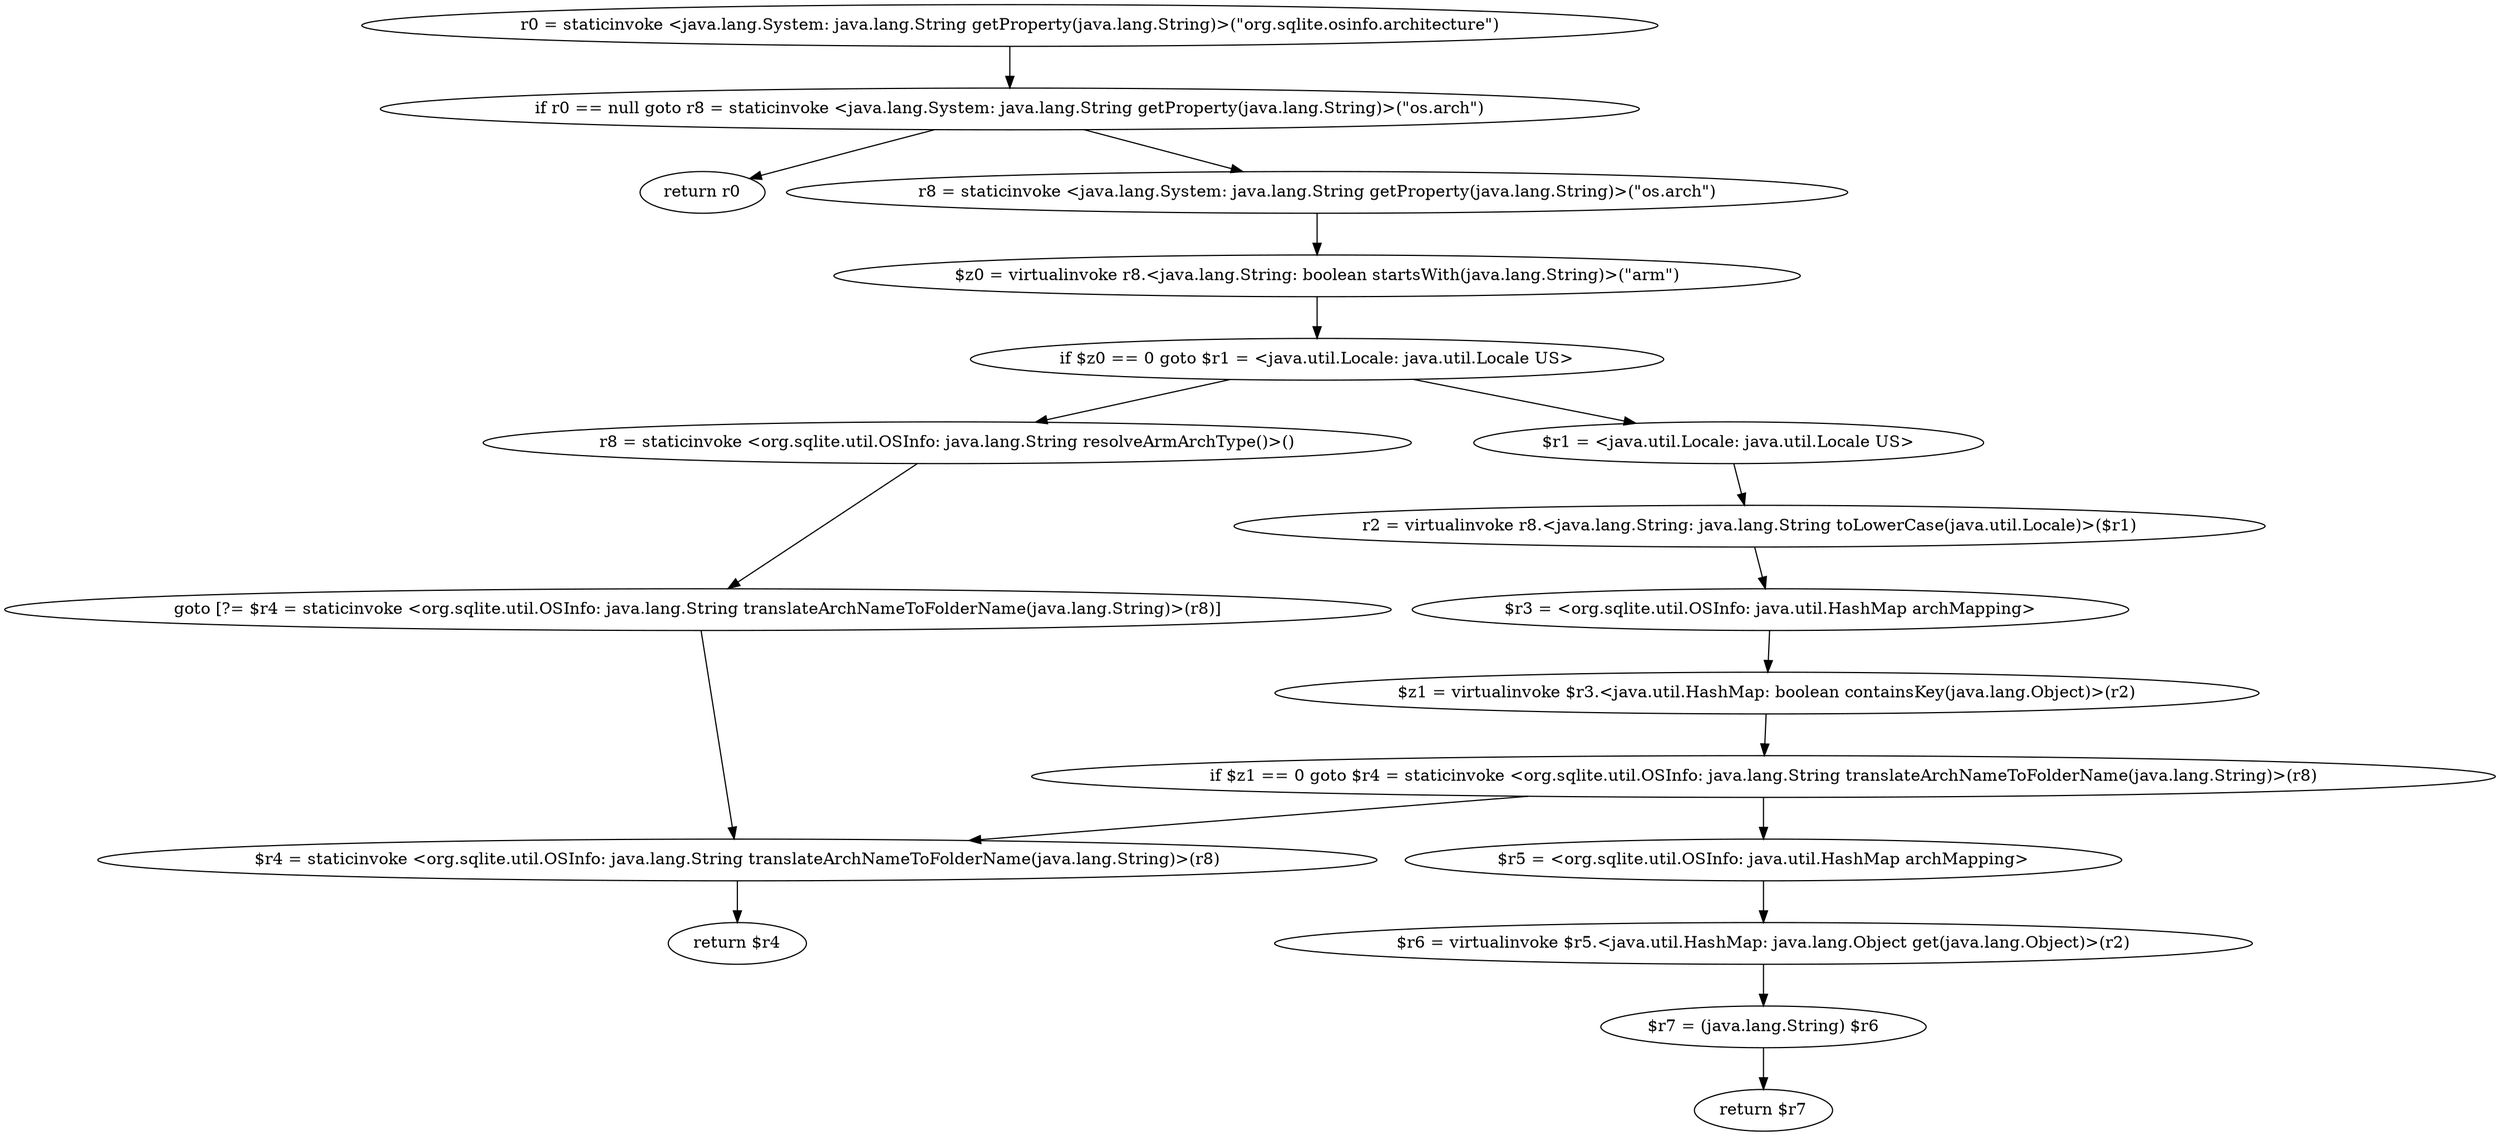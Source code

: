 digraph "unitGraph" {
    "r0 = staticinvoke <java.lang.System: java.lang.String getProperty(java.lang.String)>(\"org.sqlite.osinfo.architecture\")"
    "if r0 == null goto r8 = staticinvoke <java.lang.System: java.lang.String getProperty(java.lang.String)>(\"os.arch\")"
    "return r0"
    "r8 = staticinvoke <java.lang.System: java.lang.String getProperty(java.lang.String)>(\"os.arch\")"
    "$z0 = virtualinvoke r8.<java.lang.String: boolean startsWith(java.lang.String)>(\"arm\")"
    "if $z0 == 0 goto $r1 = <java.util.Locale: java.util.Locale US>"
    "r8 = staticinvoke <org.sqlite.util.OSInfo: java.lang.String resolveArmArchType()>()"
    "goto [?= $r4 = staticinvoke <org.sqlite.util.OSInfo: java.lang.String translateArchNameToFolderName(java.lang.String)>(r8)]"
    "$r1 = <java.util.Locale: java.util.Locale US>"
    "r2 = virtualinvoke r8.<java.lang.String: java.lang.String toLowerCase(java.util.Locale)>($r1)"
    "$r3 = <org.sqlite.util.OSInfo: java.util.HashMap archMapping>"
    "$z1 = virtualinvoke $r3.<java.util.HashMap: boolean containsKey(java.lang.Object)>(r2)"
    "if $z1 == 0 goto $r4 = staticinvoke <org.sqlite.util.OSInfo: java.lang.String translateArchNameToFolderName(java.lang.String)>(r8)"
    "$r5 = <org.sqlite.util.OSInfo: java.util.HashMap archMapping>"
    "$r6 = virtualinvoke $r5.<java.util.HashMap: java.lang.Object get(java.lang.Object)>(r2)"
    "$r7 = (java.lang.String) $r6"
    "return $r7"
    "$r4 = staticinvoke <org.sqlite.util.OSInfo: java.lang.String translateArchNameToFolderName(java.lang.String)>(r8)"
    "return $r4"
    "r0 = staticinvoke <java.lang.System: java.lang.String getProperty(java.lang.String)>(\"org.sqlite.osinfo.architecture\")"->"if r0 == null goto r8 = staticinvoke <java.lang.System: java.lang.String getProperty(java.lang.String)>(\"os.arch\")";
    "if r0 == null goto r8 = staticinvoke <java.lang.System: java.lang.String getProperty(java.lang.String)>(\"os.arch\")"->"return r0";
    "if r0 == null goto r8 = staticinvoke <java.lang.System: java.lang.String getProperty(java.lang.String)>(\"os.arch\")"->"r8 = staticinvoke <java.lang.System: java.lang.String getProperty(java.lang.String)>(\"os.arch\")";
    "r8 = staticinvoke <java.lang.System: java.lang.String getProperty(java.lang.String)>(\"os.arch\")"->"$z0 = virtualinvoke r8.<java.lang.String: boolean startsWith(java.lang.String)>(\"arm\")";
    "$z0 = virtualinvoke r8.<java.lang.String: boolean startsWith(java.lang.String)>(\"arm\")"->"if $z0 == 0 goto $r1 = <java.util.Locale: java.util.Locale US>";
    "if $z0 == 0 goto $r1 = <java.util.Locale: java.util.Locale US>"->"r8 = staticinvoke <org.sqlite.util.OSInfo: java.lang.String resolveArmArchType()>()";
    "if $z0 == 0 goto $r1 = <java.util.Locale: java.util.Locale US>"->"$r1 = <java.util.Locale: java.util.Locale US>";
    "r8 = staticinvoke <org.sqlite.util.OSInfo: java.lang.String resolveArmArchType()>()"->"goto [?= $r4 = staticinvoke <org.sqlite.util.OSInfo: java.lang.String translateArchNameToFolderName(java.lang.String)>(r8)]";
    "goto [?= $r4 = staticinvoke <org.sqlite.util.OSInfo: java.lang.String translateArchNameToFolderName(java.lang.String)>(r8)]"->"$r4 = staticinvoke <org.sqlite.util.OSInfo: java.lang.String translateArchNameToFolderName(java.lang.String)>(r8)";
    "$r1 = <java.util.Locale: java.util.Locale US>"->"r2 = virtualinvoke r8.<java.lang.String: java.lang.String toLowerCase(java.util.Locale)>($r1)";
    "r2 = virtualinvoke r8.<java.lang.String: java.lang.String toLowerCase(java.util.Locale)>($r1)"->"$r3 = <org.sqlite.util.OSInfo: java.util.HashMap archMapping>";
    "$r3 = <org.sqlite.util.OSInfo: java.util.HashMap archMapping>"->"$z1 = virtualinvoke $r3.<java.util.HashMap: boolean containsKey(java.lang.Object)>(r2)";
    "$z1 = virtualinvoke $r3.<java.util.HashMap: boolean containsKey(java.lang.Object)>(r2)"->"if $z1 == 0 goto $r4 = staticinvoke <org.sqlite.util.OSInfo: java.lang.String translateArchNameToFolderName(java.lang.String)>(r8)";
    "if $z1 == 0 goto $r4 = staticinvoke <org.sqlite.util.OSInfo: java.lang.String translateArchNameToFolderName(java.lang.String)>(r8)"->"$r5 = <org.sqlite.util.OSInfo: java.util.HashMap archMapping>";
    "if $z1 == 0 goto $r4 = staticinvoke <org.sqlite.util.OSInfo: java.lang.String translateArchNameToFolderName(java.lang.String)>(r8)"->"$r4 = staticinvoke <org.sqlite.util.OSInfo: java.lang.String translateArchNameToFolderName(java.lang.String)>(r8)";
    "$r5 = <org.sqlite.util.OSInfo: java.util.HashMap archMapping>"->"$r6 = virtualinvoke $r5.<java.util.HashMap: java.lang.Object get(java.lang.Object)>(r2)";
    "$r6 = virtualinvoke $r5.<java.util.HashMap: java.lang.Object get(java.lang.Object)>(r2)"->"$r7 = (java.lang.String) $r6";
    "$r7 = (java.lang.String) $r6"->"return $r7";
    "$r4 = staticinvoke <org.sqlite.util.OSInfo: java.lang.String translateArchNameToFolderName(java.lang.String)>(r8)"->"return $r4";
}
